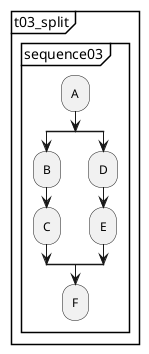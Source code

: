 @startuml 
partition "t03_split" {
  group "sequence03"
    :A;
    split
      :B;
      :C;
    split again
      :D;
      :E;
    end split
    :F;
  end group
}
@enduml
